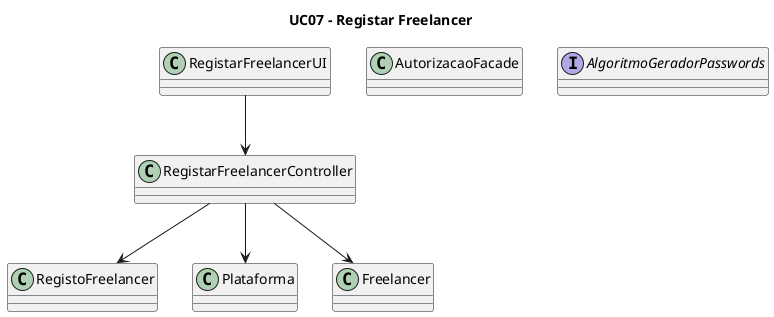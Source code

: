 @startuml

title UC07 - Registar Freelancer

class RegistarFreelancerUI {
}

class RegistarFreelancerController {
}

class RegistoFreelancer {
}

class Plataforma {
}

class Freelancer {
}

class AutorizacaoFacade {
}

interface AlgoritmoGeradorPasswords {
}

RegistarFreelancerUI --> RegistarFreelancerController
RegistarFreelancerController --> Freelancer
RegistarFreelancerController --> RegistoFreelancer
RegistarFreelancerController --> Plataforma


@enduml